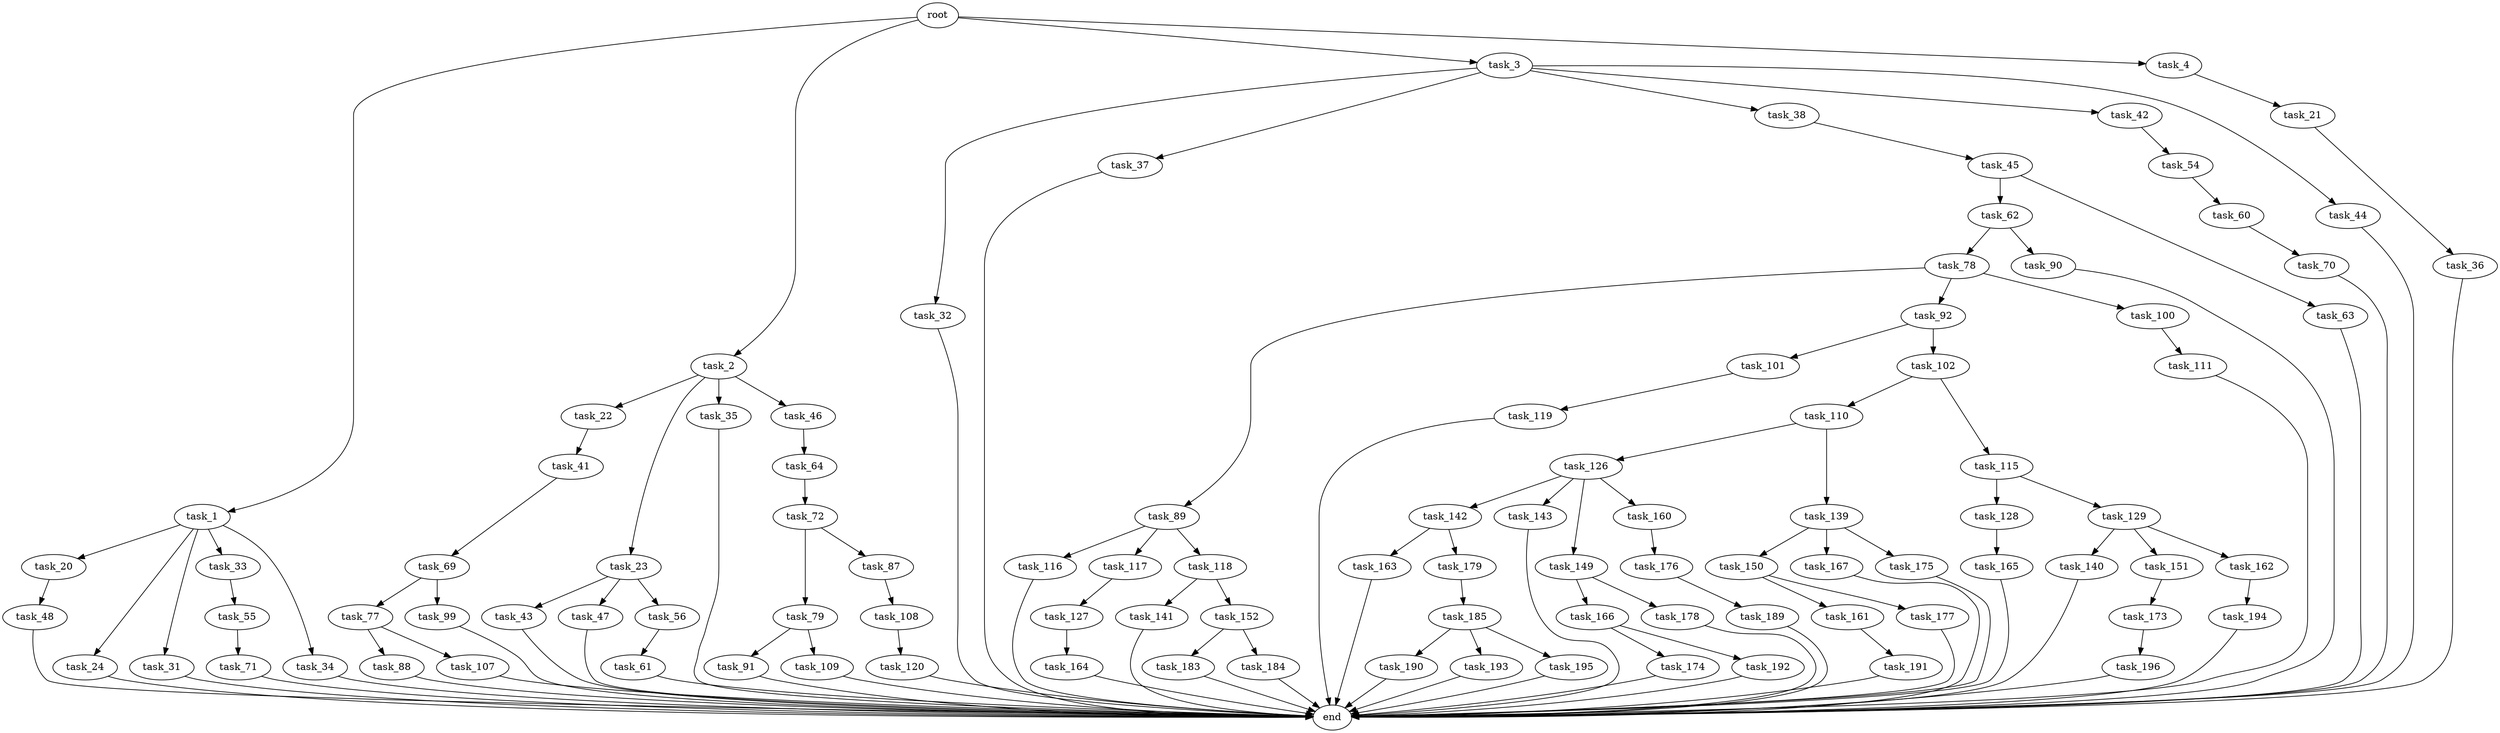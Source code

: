 digraph G {
  root [size="0.000000"];
  task_1 [size="5932214318.000000"];
  task_2 [size="7833066596.000000"];
  task_3 [size="16945155633.000000"];
  task_4 [size="28991029248.000000"];
  task_20 [size="68719476736.000000"];
  task_24 [size="876035586.000000"];
  task_31 [size="16059277314.000000"];
  task_33 [size="367892669930.000000"];
  task_34 [size="28991029248.000000"];
  task_22 [size="8589934592.000000"];
  task_23 [size="25616238369.000000"];
  task_35 [size="183065750606.000000"];
  task_46 [size="495769848132.000000"];
  task_32 [size="1360783117.000000"];
  task_37 [size="13389256222.000000"];
  task_38 [size="25419614380.000000"];
  task_42 [size="225955214953.000000"];
  task_44 [size="8589934592.000000"];
  task_21 [size="5437724596.000000"];
  task_48 [size="1070201612603.000000"];
  task_36 [size="4613869835.000000"];
  task_41 [size="28589836327.000000"];
  task_43 [size="2847611929.000000"];
  task_47 [size="782757789696.000000"];
  task_56 [size="168486495919.000000"];
  end [size="0.000000"];
  task_55 [size="13090105745.000000"];
  task_45 [size="481495626276.000000"];
  task_69 [size="358157489012.000000"];
  task_54 [size="29101967649.000000"];
  task_62 [size="134217728000.000000"];
  task_63 [size="911814663763.000000"];
  task_64 [size="763200377316.000000"];
  task_60 [size="27694292574.000000"];
  task_71 [size="879340136145.000000"];
  task_61 [size="68719476736.000000"];
  task_70 [size="137648466681.000000"];
  task_78 [size="663178513.000000"];
  task_90 [size="549755813888.000000"];
  task_72 [size="782757789696.000000"];
  task_77 [size="549755813888.000000"];
  task_99 [size="12363203935.000000"];
  task_79 [size="8589934592.000000"];
  task_87 [size="1772305456.000000"];
  task_88 [size="642699896037.000000"];
  task_107 [size="4401216656.000000"];
  task_89 [size="322221201143.000000"];
  task_92 [size="782757789696.000000"];
  task_100 [size="85947937052.000000"];
  task_91 [size="23509513333.000000"];
  task_109 [size="11917089812.000000"];
  task_108 [size="26071077990.000000"];
  task_116 [size="110451684238.000000"];
  task_117 [size="28991029248.000000"];
  task_118 [size="2006247251.000000"];
  task_101 [size="509566582683.000000"];
  task_102 [size="231928233984.000000"];
  task_111 [size="549755813888.000000"];
  task_119 [size="3156256263.000000"];
  task_110 [size="614488913.000000"];
  task_115 [size="10103371703.000000"];
  task_120 [size="480658068909.000000"];
  task_126 [size="3921345608.000000"];
  task_139 [size="43251173702.000000"];
  task_128 [size="368293445632.000000"];
  task_129 [size="36012850072.000000"];
  task_127 [size="346160159145.000000"];
  task_141 [size="190357646328.000000"];
  task_152 [size="134217728000.000000"];
  task_142 [size="321629853314.000000"];
  task_143 [size="549755813888.000000"];
  task_149 [size="8589934592.000000"];
  task_160 [size="22020100794.000000"];
  task_164 [size="782757789696.000000"];
  task_165 [size="607858695974.000000"];
  task_140 [size="39667519025.000000"];
  task_151 [size="6489725576.000000"];
  task_162 [size="146334155115.000000"];
  task_150 [size="2436640448.000000"];
  task_167 [size="1073741824000.000000"];
  task_175 [size="103573426900.000000"];
  task_163 [size="549755813888.000000"];
  task_179 [size="20500194428.000000"];
  task_166 [size="1644815689.000000"];
  task_178 [size="39168335550.000000"];
  task_161 [size="168210957967.000000"];
  task_177 [size="417510769343.000000"];
  task_173 [size="516600382224.000000"];
  task_183 [size="1555431820.000000"];
  task_184 [size="53038799412.000000"];
  task_176 [size="28696998502.000000"];
  task_191 [size="21214590156.000000"];
  task_194 [size="368293445632.000000"];
  task_174 [size="194444854344.000000"];
  task_192 [size="23047383750.000000"];
  task_196 [size="18387392818.000000"];
  task_189 [size="598527613832.000000"];
  task_185 [size="68719476736.000000"];
  task_190 [size="5848009352.000000"];
  task_193 [size="134217728000.000000"];
  task_195 [size="134217728000.000000"];

  root -> task_1 [size="1.000000"];
  root -> task_2 [size="1.000000"];
  root -> task_3 [size="1.000000"];
  root -> task_4 [size="1.000000"];
  task_1 -> task_20 [size="301989888.000000"];
  task_1 -> task_24 [size="301989888.000000"];
  task_1 -> task_31 [size="301989888.000000"];
  task_1 -> task_33 [size="301989888.000000"];
  task_1 -> task_34 [size="301989888.000000"];
  task_2 -> task_22 [size="301989888.000000"];
  task_2 -> task_23 [size="301989888.000000"];
  task_2 -> task_35 [size="301989888.000000"];
  task_2 -> task_46 [size="301989888.000000"];
  task_3 -> task_32 [size="411041792.000000"];
  task_3 -> task_37 [size="411041792.000000"];
  task_3 -> task_38 [size="411041792.000000"];
  task_3 -> task_42 [size="411041792.000000"];
  task_3 -> task_44 [size="411041792.000000"];
  task_4 -> task_21 [size="75497472.000000"];
  task_20 -> task_48 [size="134217728.000000"];
  task_24 -> end [size="1.000000"];
  task_31 -> end [size="1.000000"];
  task_33 -> task_55 [size="301989888.000000"];
  task_34 -> end [size="1.000000"];
  task_22 -> task_41 [size="33554432.000000"];
  task_23 -> task_43 [size="411041792.000000"];
  task_23 -> task_47 [size="411041792.000000"];
  task_23 -> task_56 [size="411041792.000000"];
  task_35 -> end [size="1.000000"];
  task_46 -> task_64 [size="536870912.000000"];
  task_32 -> end [size="1.000000"];
  task_37 -> end [size="1.000000"];
  task_38 -> task_45 [size="411041792.000000"];
  task_42 -> task_54 [size="301989888.000000"];
  task_44 -> end [size="1.000000"];
  task_21 -> task_36 [size="209715200.000000"];
  task_48 -> end [size="1.000000"];
  task_36 -> end [size="1.000000"];
  task_41 -> task_69 [size="679477248.000000"];
  task_43 -> end [size="1.000000"];
  task_47 -> end [size="1.000000"];
  task_56 -> task_61 [size="209715200.000000"];
  task_55 -> task_71 [size="209715200.000000"];
  task_45 -> task_62 [size="411041792.000000"];
  task_45 -> task_63 [size="411041792.000000"];
  task_69 -> task_77 [size="838860800.000000"];
  task_69 -> task_99 [size="838860800.000000"];
  task_54 -> task_60 [size="679477248.000000"];
  task_62 -> task_78 [size="209715200.000000"];
  task_62 -> task_90 [size="209715200.000000"];
  task_63 -> end [size="1.000000"];
  task_64 -> task_72 [size="536870912.000000"];
  task_60 -> task_70 [size="536870912.000000"];
  task_71 -> end [size="1.000000"];
  task_61 -> end [size="1.000000"];
  task_70 -> end [size="1.000000"];
  task_78 -> task_89 [size="33554432.000000"];
  task_78 -> task_92 [size="33554432.000000"];
  task_78 -> task_100 [size="33554432.000000"];
  task_90 -> end [size="1.000000"];
  task_72 -> task_79 [size="679477248.000000"];
  task_72 -> task_87 [size="679477248.000000"];
  task_77 -> task_88 [size="536870912.000000"];
  task_77 -> task_107 [size="536870912.000000"];
  task_99 -> end [size="1.000000"];
  task_79 -> task_91 [size="33554432.000000"];
  task_79 -> task_109 [size="33554432.000000"];
  task_87 -> task_108 [size="134217728.000000"];
  task_88 -> end [size="1.000000"];
  task_107 -> end [size="1.000000"];
  task_89 -> task_116 [size="411041792.000000"];
  task_89 -> task_117 [size="411041792.000000"];
  task_89 -> task_118 [size="411041792.000000"];
  task_92 -> task_101 [size="679477248.000000"];
  task_92 -> task_102 [size="679477248.000000"];
  task_100 -> task_111 [size="411041792.000000"];
  task_91 -> end [size="1.000000"];
  task_109 -> end [size="1.000000"];
  task_108 -> task_120 [size="679477248.000000"];
  task_116 -> end [size="1.000000"];
  task_117 -> task_127 [size="75497472.000000"];
  task_118 -> task_141 [size="134217728.000000"];
  task_118 -> task_152 [size="134217728.000000"];
  task_101 -> task_119 [size="411041792.000000"];
  task_102 -> task_110 [size="301989888.000000"];
  task_102 -> task_115 [size="301989888.000000"];
  task_111 -> end [size="1.000000"];
  task_119 -> end [size="1.000000"];
  task_110 -> task_126 [size="33554432.000000"];
  task_110 -> task_139 [size="33554432.000000"];
  task_115 -> task_128 [size="301989888.000000"];
  task_115 -> task_129 [size="301989888.000000"];
  task_120 -> end [size="1.000000"];
  task_126 -> task_142 [size="134217728.000000"];
  task_126 -> task_143 [size="134217728.000000"];
  task_126 -> task_149 [size="134217728.000000"];
  task_126 -> task_160 [size="134217728.000000"];
  task_139 -> task_150 [size="33554432.000000"];
  task_139 -> task_167 [size="33554432.000000"];
  task_139 -> task_175 [size="33554432.000000"];
  task_128 -> task_165 [size="411041792.000000"];
  task_129 -> task_140 [size="679477248.000000"];
  task_129 -> task_151 [size="679477248.000000"];
  task_129 -> task_162 [size="679477248.000000"];
  task_127 -> task_164 [size="838860800.000000"];
  task_141 -> end [size="1.000000"];
  task_152 -> task_183 [size="209715200.000000"];
  task_152 -> task_184 [size="209715200.000000"];
  task_142 -> task_163 [size="301989888.000000"];
  task_142 -> task_179 [size="301989888.000000"];
  task_143 -> end [size="1.000000"];
  task_149 -> task_166 [size="33554432.000000"];
  task_149 -> task_178 [size="33554432.000000"];
  task_160 -> task_176 [size="679477248.000000"];
  task_164 -> end [size="1.000000"];
  task_165 -> end [size="1.000000"];
  task_140 -> end [size="1.000000"];
  task_151 -> task_173 [size="134217728.000000"];
  task_162 -> task_194 [size="209715200.000000"];
  task_150 -> task_161 [size="75497472.000000"];
  task_150 -> task_177 [size="75497472.000000"];
  task_167 -> end [size="1.000000"];
  task_175 -> end [size="1.000000"];
  task_163 -> end [size="1.000000"];
  task_179 -> task_185 [size="838860800.000000"];
  task_166 -> task_174 [size="75497472.000000"];
  task_166 -> task_192 [size="75497472.000000"];
  task_178 -> end [size="1.000000"];
  task_161 -> task_191 [size="301989888.000000"];
  task_177 -> end [size="1.000000"];
  task_173 -> task_196 [size="838860800.000000"];
  task_183 -> end [size="1.000000"];
  task_184 -> end [size="1.000000"];
  task_176 -> task_189 [size="536870912.000000"];
  task_191 -> end [size="1.000000"];
  task_194 -> end [size="1.000000"];
  task_174 -> end [size="1.000000"];
  task_192 -> end [size="1.000000"];
  task_196 -> end [size="1.000000"];
  task_189 -> end [size="1.000000"];
  task_185 -> task_190 [size="134217728.000000"];
  task_185 -> task_193 [size="134217728.000000"];
  task_185 -> task_195 [size="134217728.000000"];
  task_190 -> end [size="1.000000"];
  task_193 -> end [size="1.000000"];
  task_195 -> end [size="1.000000"];
}
